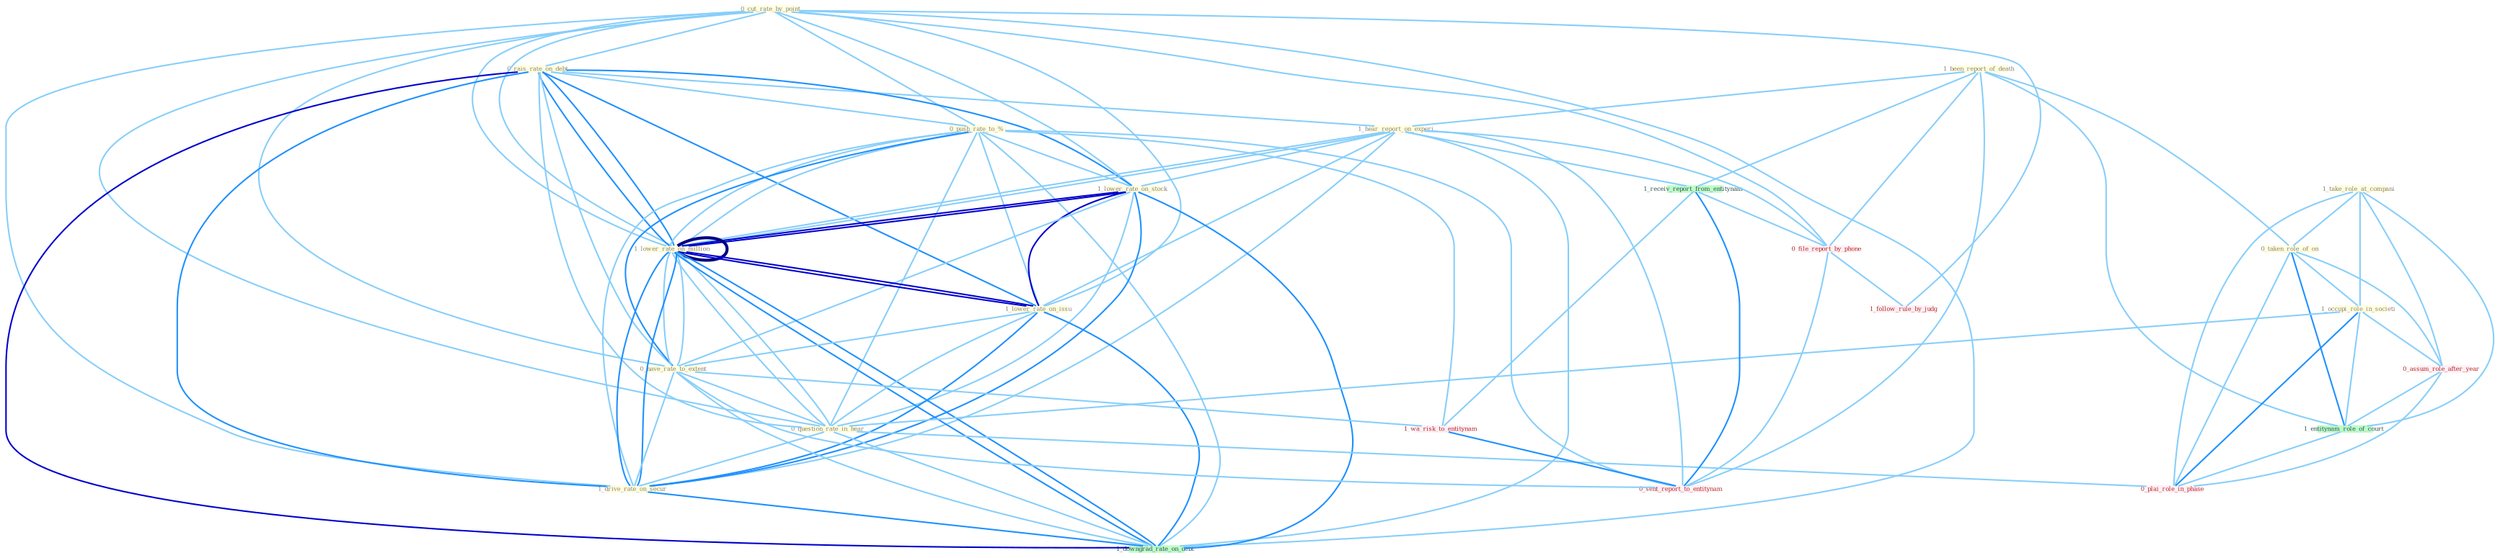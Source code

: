Graph G{ 
    node
    [shape=polygon,style=filled,width=.5,height=.06,color="#BDFCC9",fixedsize=true,fontsize=4,
    fontcolor="#2f4f4f"];
    {node
    [color="#ffffe0", fontcolor="#8b7d6b"] "1_take_role_at_compani " "1_been_report_of_death " "0_cut_rate_by_point " "0_rais_rate_on_debt " "1_hear_report_on_experi " "0_push_rate_to_% " "0_taken_role_of_on " "1_lower_rate_on_stock " "1_lower_rate_on_million " "1_lower_rate_on_issu " "1_occupi_role_in_societi " "1_lower_rate_on_million " "0_have_rate_to_extent " "0_question_rate_in_hear " "1_drive_rate_on_secur "}
{node [color="#fff0f5", fontcolor="#b22222"] "0_assum_role_after_year " "0_file_report_by_phone " "1_follow_rule_by_judg " "1_wa_risk_to_entitynam " "0_sent_report_to_entitynam " "0_plai_role_in_phase "}
edge [color="#B0E2FF"];

	"1_take_role_at_compani " -- "0_taken_role_of_on " [w="1", color="#87cefa" ];
	"1_take_role_at_compani " -- "1_occupi_role_in_societi " [w="1", color="#87cefa" ];
	"1_take_role_at_compani " -- "0_assum_role_after_year " [w="1", color="#87cefa" ];
	"1_take_role_at_compani " -- "1_entitynam_role_of_court " [w="1", color="#87cefa" ];
	"1_take_role_at_compani " -- "0_plai_role_in_phase " [w="1", color="#87cefa" ];
	"1_been_report_of_death " -- "1_hear_report_on_experi " [w="1", color="#87cefa" ];
	"1_been_report_of_death " -- "0_taken_role_of_on " [w="1", color="#87cefa" ];
	"1_been_report_of_death " -- "1_receiv_report_from_entitynam " [w="1", color="#87cefa" ];
	"1_been_report_of_death " -- "1_entitynam_role_of_court " [w="1", color="#87cefa" ];
	"1_been_report_of_death " -- "0_file_report_by_phone " [w="1", color="#87cefa" ];
	"1_been_report_of_death " -- "0_sent_report_to_entitynam " [w="1", color="#87cefa" ];
	"0_cut_rate_by_point " -- "0_rais_rate_on_debt " [w="1", color="#87cefa" ];
	"0_cut_rate_by_point " -- "0_push_rate_to_% " [w="1", color="#87cefa" ];
	"0_cut_rate_by_point " -- "1_lower_rate_on_stock " [w="1", color="#87cefa" ];
	"0_cut_rate_by_point " -- "1_lower_rate_on_million " [w="1", color="#87cefa" ];
	"0_cut_rate_by_point " -- "1_lower_rate_on_issu " [w="1", color="#87cefa" ];
	"0_cut_rate_by_point " -- "1_lower_rate_on_million " [w="1", color="#87cefa" ];
	"0_cut_rate_by_point " -- "0_have_rate_to_extent " [w="1", color="#87cefa" ];
	"0_cut_rate_by_point " -- "0_question_rate_in_hear " [w="1", color="#87cefa" ];
	"0_cut_rate_by_point " -- "1_drive_rate_on_secur " [w="1", color="#87cefa" ];
	"0_cut_rate_by_point " -- "0_file_report_by_phone " [w="1", color="#87cefa" ];
	"0_cut_rate_by_point " -- "1_downgrad_rate_on_debt " [w="1", color="#87cefa" ];
	"0_cut_rate_by_point " -- "1_follow_rule_by_judg " [w="1", color="#87cefa" ];
	"0_rais_rate_on_debt " -- "1_hear_report_on_experi " [w="1", color="#87cefa" ];
	"0_rais_rate_on_debt " -- "0_push_rate_to_% " [w="1", color="#87cefa" ];
	"0_rais_rate_on_debt " -- "1_lower_rate_on_stock " [w="2", color="#1e90ff" , len=0.8];
	"0_rais_rate_on_debt " -- "1_lower_rate_on_million " [w="2", color="#1e90ff" , len=0.8];
	"0_rais_rate_on_debt " -- "1_lower_rate_on_issu " [w="2", color="#1e90ff" , len=0.8];
	"0_rais_rate_on_debt " -- "1_lower_rate_on_million " [w="2", color="#1e90ff" , len=0.8];
	"0_rais_rate_on_debt " -- "0_have_rate_to_extent " [w="1", color="#87cefa" ];
	"0_rais_rate_on_debt " -- "0_question_rate_in_hear " [w="1", color="#87cefa" ];
	"0_rais_rate_on_debt " -- "1_drive_rate_on_secur " [w="2", color="#1e90ff" , len=0.8];
	"0_rais_rate_on_debt " -- "1_downgrad_rate_on_debt " [w="3", color="#0000cd" , len=0.6];
	"1_hear_report_on_experi " -- "1_lower_rate_on_stock " [w="1", color="#87cefa" ];
	"1_hear_report_on_experi " -- "1_lower_rate_on_million " [w="1", color="#87cefa" ];
	"1_hear_report_on_experi " -- "1_lower_rate_on_issu " [w="1", color="#87cefa" ];
	"1_hear_report_on_experi " -- "1_lower_rate_on_million " [w="1", color="#87cefa" ];
	"1_hear_report_on_experi " -- "1_drive_rate_on_secur " [w="1", color="#87cefa" ];
	"1_hear_report_on_experi " -- "1_receiv_report_from_entitynam " [w="1", color="#87cefa" ];
	"1_hear_report_on_experi " -- "0_file_report_by_phone " [w="1", color="#87cefa" ];
	"1_hear_report_on_experi " -- "1_downgrad_rate_on_debt " [w="1", color="#87cefa" ];
	"1_hear_report_on_experi " -- "0_sent_report_to_entitynam " [w="1", color="#87cefa" ];
	"0_push_rate_to_% " -- "1_lower_rate_on_stock " [w="1", color="#87cefa" ];
	"0_push_rate_to_% " -- "1_lower_rate_on_million " [w="1", color="#87cefa" ];
	"0_push_rate_to_% " -- "1_lower_rate_on_issu " [w="1", color="#87cefa" ];
	"0_push_rate_to_% " -- "1_lower_rate_on_million " [w="1", color="#87cefa" ];
	"0_push_rate_to_% " -- "0_have_rate_to_extent " [w="2", color="#1e90ff" , len=0.8];
	"0_push_rate_to_% " -- "0_question_rate_in_hear " [w="1", color="#87cefa" ];
	"0_push_rate_to_% " -- "1_drive_rate_on_secur " [w="1", color="#87cefa" ];
	"0_push_rate_to_% " -- "1_downgrad_rate_on_debt " [w="1", color="#87cefa" ];
	"0_push_rate_to_% " -- "1_wa_risk_to_entitynam " [w="1", color="#87cefa" ];
	"0_push_rate_to_% " -- "0_sent_report_to_entitynam " [w="1", color="#87cefa" ];
	"0_taken_role_of_on " -- "1_occupi_role_in_societi " [w="1", color="#87cefa" ];
	"0_taken_role_of_on " -- "0_assum_role_after_year " [w="1", color="#87cefa" ];
	"0_taken_role_of_on " -- "1_entitynam_role_of_court " [w="2", color="#1e90ff" , len=0.8];
	"0_taken_role_of_on " -- "0_plai_role_in_phase " [w="1", color="#87cefa" ];
	"1_lower_rate_on_stock " -- "1_lower_rate_on_million " [w="3", color="#0000cd" , len=0.6];
	"1_lower_rate_on_stock " -- "1_lower_rate_on_issu " [w="3", color="#0000cd" , len=0.6];
	"1_lower_rate_on_stock " -- "1_lower_rate_on_million " [w="3", color="#0000cd" , len=0.6];
	"1_lower_rate_on_stock " -- "0_have_rate_to_extent " [w="1", color="#87cefa" ];
	"1_lower_rate_on_stock " -- "0_question_rate_in_hear " [w="1", color="#87cefa" ];
	"1_lower_rate_on_stock " -- "1_drive_rate_on_secur " [w="2", color="#1e90ff" , len=0.8];
	"1_lower_rate_on_stock " -- "1_downgrad_rate_on_debt " [w="2", color="#1e90ff" , len=0.8];
	"1_lower_rate_on_million " -- "1_lower_rate_on_issu " [w="3", color="#0000cd" , len=0.6];
	"1_lower_rate_on_million " -- "1_lower_rate_on_million " [w="4", style=bold, color="#000080", len=0.4];
	"1_lower_rate_on_million " -- "0_have_rate_to_extent " [w="1", color="#87cefa" ];
	"1_lower_rate_on_million " -- "0_question_rate_in_hear " [w="1", color="#87cefa" ];
	"1_lower_rate_on_million " -- "1_drive_rate_on_secur " [w="2", color="#1e90ff" , len=0.8];
	"1_lower_rate_on_million " -- "1_downgrad_rate_on_debt " [w="2", color="#1e90ff" , len=0.8];
	"1_lower_rate_on_issu " -- "1_lower_rate_on_million " [w="3", color="#0000cd" , len=0.6];
	"1_lower_rate_on_issu " -- "0_have_rate_to_extent " [w="1", color="#87cefa" ];
	"1_lower_rate_on_issu " -- "0_question_rate_in_hear " [w="1", color="#87cefa" ];
	"1_lower_rate_on_issu " -- "1_drive_rate_on_secur " [w="2", color="#1e90ff" , len=0.8];
	"1_lower_rate_on_issu " -- "1_downgrad_rate_on_debt " [w="2", color="#1e90ff" , len=0.8];
	"1_occupi_role_in_societi " -- "0_question_rate_in_hear " [w="1", color="#87cefa" ];
	"1_occupi_role_in_societi " -- "0_assum_role_after_year " [w="1", color="#87cefa" ];
	"1_occupi_role_in_societi " -- "1_entitynam_role_of_court " [w="1", color="#87cefa" ];
	"1_occupi_role_in_societi " -- "0_plai_role_in_phase " [w="2", color="#1e90ff" , len=0.8];
	"1_lower_rate_on_million " -- "0_have_rate_to_extent " [w="1", color="#87cefa" ];
	"1_lower_rate_on_million " -- "0_question_rate_in_hear " [w="1", color="#87cefa" ];
	"1_lower_rate_on_million " -- "1_drive_rate_on_secur " [w="2", color="#1e90ff" , len=0.8];
	"1_lower_rate_on_million " -- "1_downgrad_rate_on_debt " [w="2", color="#1e90ff" , len=0.8];
	"0_have_rate_to_extent " -- "0_question_rate_in_hear " [w="1", color="#87cefa" ];
	"0_have_rate_to_extent " -- "1_drive_rate_on_secur " [w="1", color="#87cefa" ];
	"0_have_rate_to_extent " -- "1_downgrad_rate_on_debt " [w="1", color="#87cefa" ];
	"0_have_rate_to_extent " -- "1_wa_risk_to_entitynam " [w="1", color="#87cefa" ];
	"0_have_rate_to_extent " -- "0_sent_report_to_entitynam " [w="1", color="#87cefa" ];
	"0_question_rate_in_hear " -- "1_drive_rate_on_secur " [w="1", color="#87cefa" ];
	"0_question_rate_in_hear " -- "1_downgrad_rate_on_debt " [w="1", color="#87cefa" ];
	"0_question_rate_in_hear " -- "0_plai_role_in_phase " [w="1", color="#87cefa" ];
	"1_drive_rate_on_secur " -- "1_downgrad_rate_on_debt " [w="2", color="#1e90ff" , len=0.8];
	"1_receiv_report_from_entitynam " -- "0_file_report_by_phone " [w="1", color="#87cefa" ];
	"1_receiv_report_from_entitynam " -- "1_wa_risk_to_entitynam " [w="1", color="#87cefa" ];
	"1_receiv_report_from_entitynam " -- "0_sent_report_to_entitynam " [w="2", color="#1e90ff" , len=0.8];
	"0_assum_role_after_year " -- "1_entitynam_role_of_court " [w="1", color="#87cefa" ];
	"0_assum_role_after_year " -- "0_plai_role_in_phase " [w="1", color="#87cefa" ];
	"1_entitynam_role_of_court " -- "0_plai_role_in_phase " [w="1", color="#87cefa" ];
	"0_file_report_by_phone " -- "1_follow_rule_by_judg " [w="1", color="#87cefa" ];
	"0_file_report_by_phone " -- "0_sent_report_to_entitynam " [w="1", color="#87cefa" ];
	"1_wa_risk_to_entitynam " -- "0_sent_report_to_entitynam " [w="2", color="#1e90ff" , len=0.8];
}